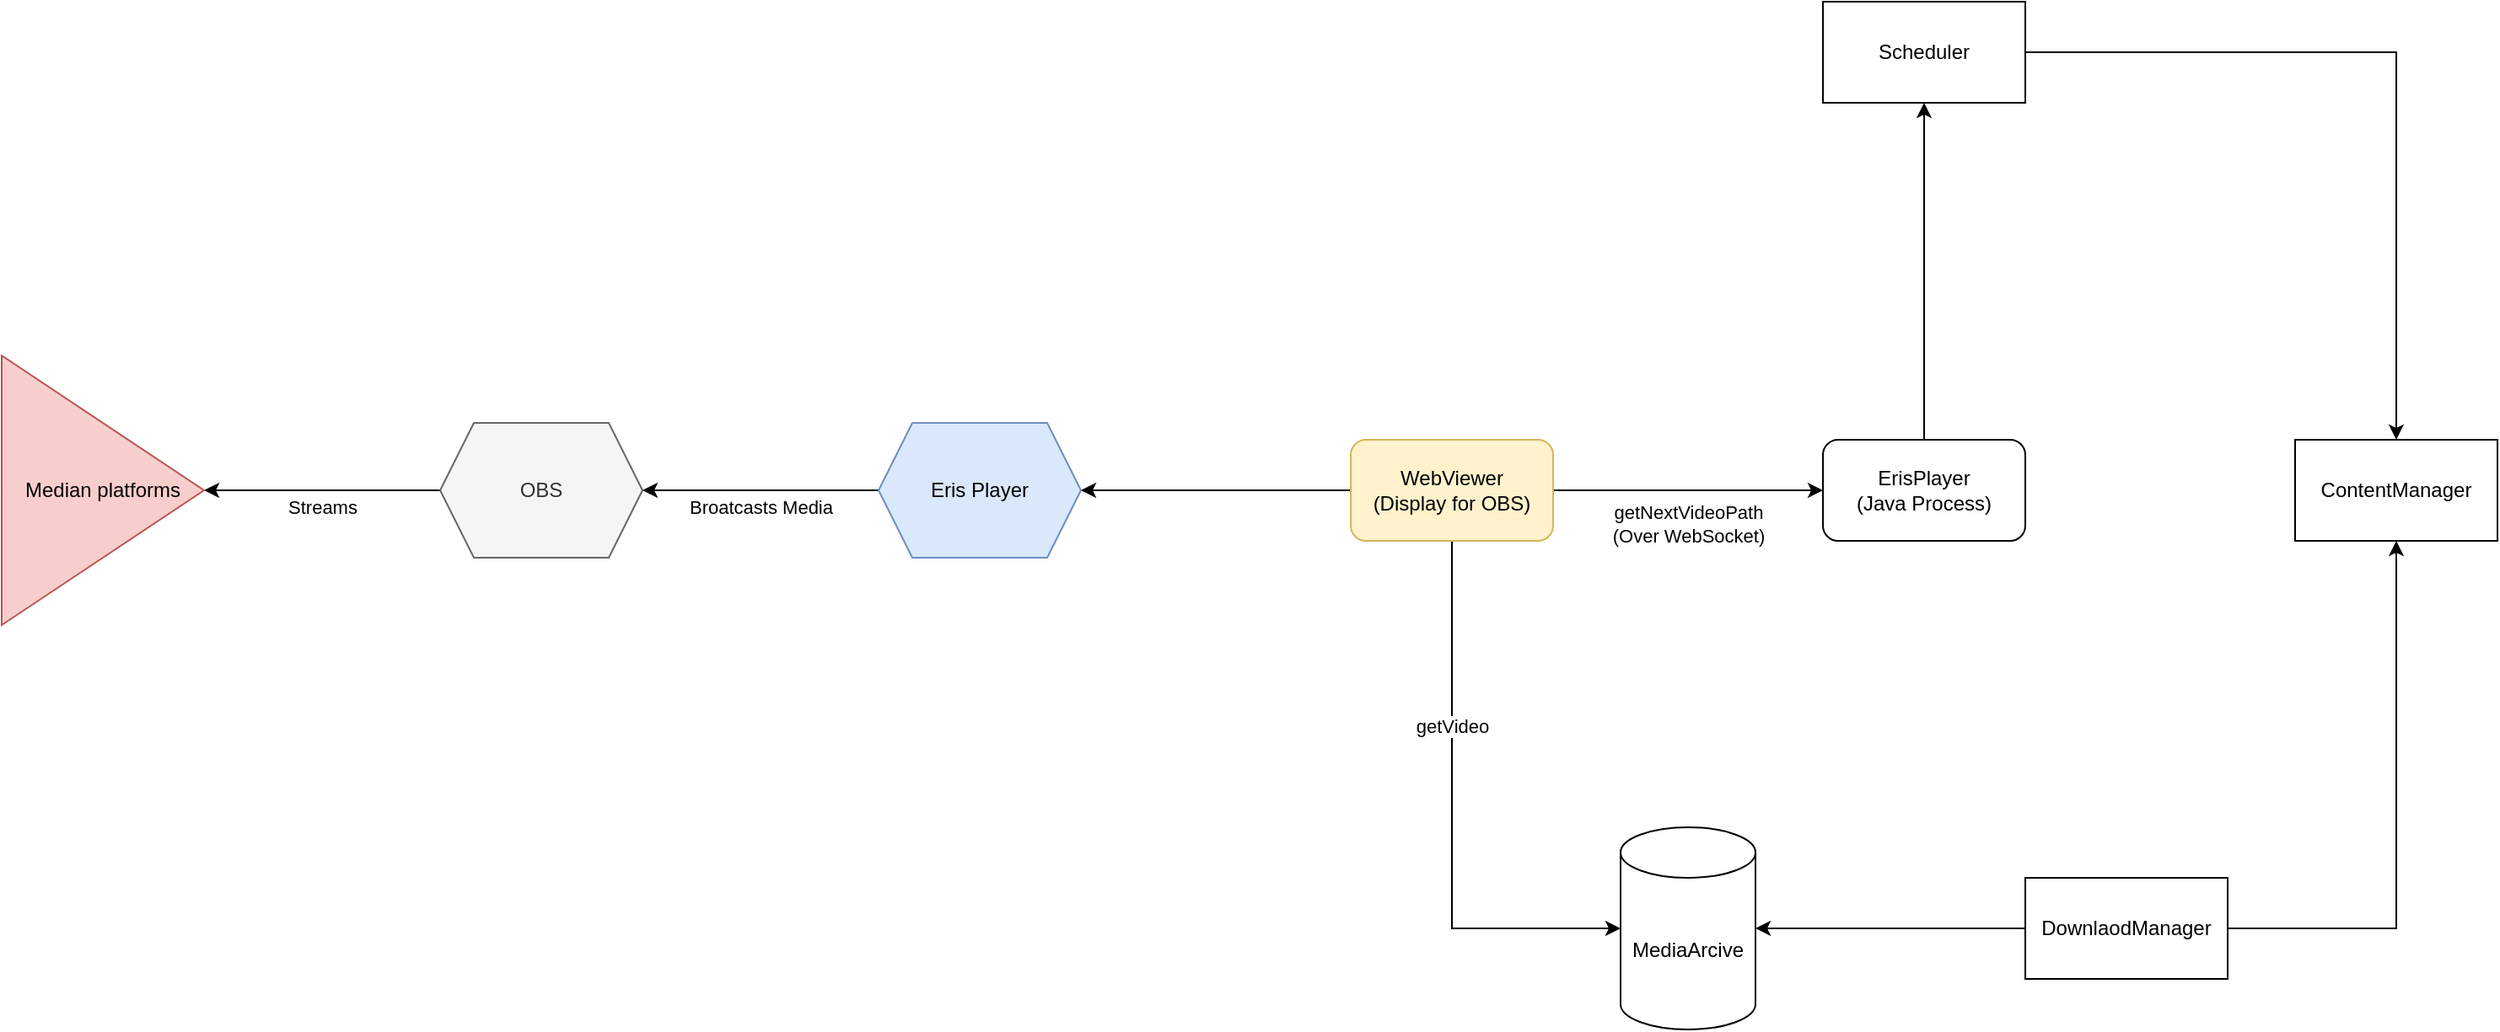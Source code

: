 <mxfile version="20.2.8" type="device" pages="3"><diagram id="L34mK2RONVM2VDiZSt5P" name="Overview"><mxGraphModel dx="1235" dy="1225" grid="1" gridSize="10" guides="1" tooltips="1" connect="1" arrows="1" fold="1" page="1" pageScale="1" pageWidth="827" pageHeight="1169" math="0" shadow="0"><root><mxCell id="0"/><mxCell id="1" parent="0"/><mxCell id="_OEgGn-6Jv3ok36st7gN-50" value="Streams" style="edgeStyle=orthogonalEdgeStyle;rounded=0;orthogonalLoop=1;jettySize=auto;html=1;" parent="1" source="_OEgGn-6Jv3ok36st7gN-51" target="_OEgGn-6Jv3ok36st7gN-52" edge="1"><mxGeometry y="10" relative="1" as="geometry"><mxPoint as="offset"/></mxGeometry></mxCell><mxCell id="_OEgGn-6Jv3ok36st7gN-51" value="OBS" style="shape=hexagon;perimeter=hexagonPerimeter2;whiteSpace=wrap;html=1;fixedSize=1;fillColor=#f5f5f5;fontColor=#333333;strokeColor=#666666;" parent="1" vertex="1"><mxGeometry x="1180" y="560" width="120" height="80" as="geometry"/></mxCell><mxCell id="_OEgGn-6Jv3ok36st7gN-52" value="Median platforms" style="triangle;whiteSpace=wrap;html=1;fillColor=#f8cecc;strokeColor=#b85450;" parent="1" vertex="1"><mxGeometry x="920" y="520" width="120" height="160" as="geometry"/></mxCell><mxCell id="_OEgGn-6Jv3ok36st7gN-53" value="Broatcasts Media" style="edgeStyle=orthogonalEdgeStyle;rounded=0;orthogonalLoop=1;jettySize=auto;html=1;entryX=1;entryY=0.5;entryDx=0;entryDy=0;" parent="1" source="_OEgGn-6Jv3ok36st7gN-54" target="_OEgGn-6Jv3ok36st7gN-51" edge="1"><mxGeometry y="10" relative="1" as="geometry"><mxPoint as="offset"/></mxGeometry></mxCell><mxCell id="_OEgGn-6Jv3ok36st7gN-54" value="Eris Player" style="shape=hexagon;perimeter=hexagonPerimeter2;whiteSpace=wrap;html=1;fixedSize=1;fillColor=#dae8fc;strokeColor=#6c8ebf;" parent="1" vertex="1"><mxGeometry x="1440" y="560" width="120" height="80" as="geometry"/></mxCell><mxCell id="_OEgGn-6Jv3ok36st7gN-56" value="MediaArcive&lt;br&gt;" style="shape=cylinder3;whiteSpace=wrap;html=1;boundedLbl=1;backgroundOutline=1;size=15;" parent="1" vertex="1"><mxGeometry x="1880" y="800" width="80" height="120" as="geometry"/></mxCell><mxCell id="SpppoqJgb2ciMyXP4dwF-7" style="edgeStyle=orthogonalEdgeStyle;rounded=0;orthogonalLoop=1;jettySize=auto;html=1;entryX=1;entryY=0.5;entryDx=0;entryDy=0;entryPerimeter=0;" parent="1" source="_OEgGn-6Jv3ok36st7gN-63" target="_OEgGn-6Jv3ok36st7gN-56" edge="1"><mxGeometry relative="1" as="geometry"/></mxCell><mxCell id="SpppoqJgb2ciMyXP4dwF-14" style="edgeStyle=orthogonalEdgeStyle;rounded=0;orthogonalLoop=1;jettySize=auto;html=1;entryX=0.5;entryY=1;entryDx=0;entryDy=0;" parent="1" source="_OEgGn-6Jv3ok36st7gN-63" target="SpppoqJgb2ciMyXP4dwF-11" edge="1"><mxGeometry relative="1" as="geometry"/></mxCell><mxCell id="_OEgGn-6Jv3ok36st7gN-63" value="DownlaodManager" style="rounded=0;whiteSpace=wrap;html=1;" parent="1" vertex="1"><mxGeometry x="2120" y="830" width="120" height="60" as="geometry"/></mxCell><mxCell id="SpppoqJgb2ciMyXP4dwF-2" style="edgeStyle=orthogonalEdgeStyle;rounded=0;orthogonalLoop=1;jettySize=auto;html=1;entryX=1;entryY=0.5;entryDx=0;entryDy=0;" parent="1" source="SpppoqJgb2ciMyXP4dwF-1" target="_OEgGn-6Jv3ok36st7gN-54" edge="1"><mxGeometry relative="1" as="geometry"/></mxCell><mxCell id="SpppoqJgb2ciMyXP4dwF-5" value="getNextVideoPath&lt;br&gt;(Over WebSocket)" style="edgeStyle=orthogonalEdgeStyle;rounded=0;orthogonalLoop=1;jettySize=auto;html=1;entryX=0;entryY=0.5;entryDx=0;entryDy=0;" parent="1" source="SpppoqJgb2ciMyXP4dwF-1" target="SpppoqJgb2ciMyXP4dwF-4" edge="1"><mxGeometry y="-20" relative="1" as="geometry"><mxPoint as="offset"/></mxGeometry></mxCell><mxCell id="SpppoqJgb2ciMyXP4dwF-6" value="getVideo" style="edgeStyle=orthogonalEdgeStyle;rounded=0;orthogonalLoop=1;jettySize=auto;html=1;entryX=0;entryY=0.5;entryDx=0;entryDy=0;entryPerimeter=0;exitX=0.5;exitY=1;exitDx=0;exitDy=0;" parent="1" source="SpppoqJgb2ciMyXP4dwF-1" target="_OEgGn-6Jv3ok36st7gN-56" edge="1"><mxGeometry x="-0.333" relative="1" as="geometry"><mxPoint as="offset"/></mxGeometry></mxCell><mxCell id="SpppoqJgb2ciMyXP4dwF-1" value="WebViewer&lt;br&gt;(Display for OBS)" style="rounded=1;whiteSpace=wrap;html=1;fillColor=#fff2cc;strokeColor=#d6b656;" parent="1" vertex="1"><mxGeometry x="1720" y="570" width="120" height="60" as="geometry"/></mxCell><mxCell id="SpppoqJgb2ciMyXP4dwF-10" style="edgeStyle=orthogonalEdgeStyle;rounded=0;orthogonalLoop=1;jettySize=auto;html=1;entryX=0.5;entryY=1;entryDx=0;entryDy=0;" parent="1" source="SpppoqJgb2ciMyXP4dwF-4" target="SpppoqJgb2ciMyXP4dwF-8" edge="1"><mxGeometry relative="1" as="geometry"/></mxCell><mxCell id="SpppoqJgb2ciMyXP4dwF-4" value="ErisPlayer&lt;br&gt;(Java Process)" style="rounded=1;whiteSpace=wrap;html=1;" parent="1" vertex="1"><mxGeometry x="2000" y="570" width="120" height="60" as="geometry"/></mxCell><mxCell id="SpppoqJgb2ciMyXP4dwF-12" style="edgeStyle=orthogonalEdgeStyle;rounded=0;orthogonalLoop=1;jettySize=auto;html=1;entryX=0.5;entryY=0;entryDx=0;entryDy=0;" parent="1" source="SpppoqJgb2ciMyXP4dwF-8" target="SpppoqJgb2ciMyXP4dwF-11" edge="1"><mxGeometry relative="1" as="geometry"/></mxCell><mxCell id="SpppoqJgb2ciMyXP4dwF-8" value="Scheduler" style="rounded=0;whiteSpace=wrap;html=1;" parent="1" vertex="1"><mxGeometry x="2000" y="310" width="120" height="60" as="geometry"/></mxCell><mxCell id="SpppoqJgb2ciMyXP4dwF-11" value="ContentManager" style="rounded=0;whiteSpace=wrap;html=1;" parent="1" vertex="1"><mxGeometry x="2280" y="570" width="120" height="60" as="geometry"/></mxCell></root></mxGraphModel></diagram><diagram id="kPl13kCxxOpzF5y1mN5z" name="Java"><mxGraphModel dx="1964" dy="1167" grid="1" gridSize="10" guides="1" tooltips="1" connect="1" arrows="1" fold="1" page="1" pageScale="1" pageWidth="827" pageHeight="1169" math="0" shadow="0"><root><mxCell id="0"/><mxCell id="1" parent="0"/><mxCell id="AJwW076iSD0C_XbwkOTs-31" style="edgeStyle=orthogonalEdgeStyle;rounded=0;orthogonalLoop=1;jettySize=auto;html=1;" edge="1" parent="1" source="AJwW076iSD0C_XbwkOTs-1" target="AJwW076iSD0C_XbwkOTs-2"><mxGeometry relative="1" as="geometry"/></mxCell><mxCell id="AJwW076iSD0C_XbwkOTs-1" value="DownlaodManager" style="rounded=1;whiteSpace=wrap;html=1;" vertex="1" parent="1"><mxGeometry x="1460" y="470" width="120" height="60" as="geometry"/></mxCell><mxCell id="AJwW076iSD0C_XbwkOTs-35" style="edgeStyle=orthogonalEdgeStyle;rounded=0;orthogonalLoop=1;jettySize=auto;html=1;" edge="1" parent="1" source="AJwW076iSD0C_XbwkOTs-2" target="AJwW076iSD0C_XbwkOTs-34"><mxGeometry relative="1" as="geometry"/></mxCell><mxCell id="AJwW076iSD0C_XbwkOTs-2" value="&lt;br&gt;downLoadNewVideos&lt;br&gt;(Channel)" style="ellipse;whiteSpace=wrap;html=1;" vertex="1" parent="1"><mxGeometry x="1440" y="597" width="160" height="60" as="geometry"/></mxCell><mxCell id="AJwW076iSD0C_XbwkOTs-15" style="edgeStyle=orthogonalEdgeStyle;rounded=0;orthogonalLoop=1;jettySize=auto;html=1;entryX=0;entryY=0.5;entryDx=0;entryDy=0;" edge="1" parent="1" source="AJwW076iSD0C_XbwkOTs-6" target="AJwW076iSD0C_XbwkOTs-12"><mxGeometry relative="1" as="geometry"/></mxCell><mxCell id="AJwW076iSD0C_XbwkOTs-16" style="edgeStyle=orthogonalEdgeStyle;rounded=0;orthogonalLoop=1;jettySize=auto;html=1;entryX=0;entryY=0.5;entryDx=0;entryDy=0;" edge="1" parent="1" source="AJwW076iSD0C_XbwkOTs-6" target="AJwW076iSD0C_XbwkOTs-13"><mxGeometry relative="1" as="geometry"/></mxCell><mxCell id="AJwW076iSD0C_XbwkOTs-17" style="edgeStyle=orthogonalEdgeStyle;rounded=0;orthogonalLoop=1;jettySize=auto;html=1;entryX=0;entryY=0.5;entryDx=0;entryDy=0;" edge="1" parent="1" source="AJwW076iSD0C_XbwkOTs-6" target="AJwW076iSD0C_XbwkOTs-14"><mxGeometry relative="1" as="geometry"/></mxCell><mxCell id="AJwW076iSD0C_XbwkOTs-19" style="edgeStyle=orthogonalEdgeStyle;rounded=0;orthogonalLoop=1;jettySize=auto;html=1;entryX=0;entryY=0.5;entryDx=0;entryDy=0;" edge="1" parent="1" source="AJwW076iSD0C_XbwkOTs-6" target="AJwW076iSD0C_XbwkOTs-18"><mxGeometry relative="1" as="geometry"/></mxCell><mxCell id="AJwW076iSD0C_XbwkOTs-23" style="edgeStyle=orthogonalEdgeStyle;rounded=0;orthogonalLoop=1;jettySize=auto;html=1;startArrow=none;" edge="1" parent="1" source="AJwW076iSD0C_XbwkOTs-18" target="AJwW076iSD0C_XbwkOTs-20"><mxGeometry relative="1" as="geometry"/></mxCell><mxCell id="AJwW076iSD0C_XbwkOTs-25" style="edgeStyle=orthogonalEdgeStyle;rounded=0;orthogonalLoop=1;jettySize=auto;html=1;entryX=0;entryY=0.5;entryDx=0;entryDy=0;" edge="1" parent="1" source="AJwW076iSD0C_XbwkOTs-6" target="AJwW076iSD0C_XbwkOTs-24"><mxGeometry relative="1" as="geometry"/></mxCell><mxCell id="AJwW076iSD0C_XbwkOTs-27" style="edgeStyle=orthogonalEdgeStyle;rounded=0;orthogonalLoop=1;jettySize=auto;html=1;entryX=0;entryY=0.5;entryDx=0;entryDy=0;" edge="1" parent="1" source="AJwW076iSD0C_XbwkOTs-6" target="AJwW076iSD0C_XbwkOTs-26"><mxGeometry relative="1" as="geometry"/></mxCell><mxCell id="AJwW076iSD0C_XbwkOTs-28" style="edgeStyle=orthogonalEdgeStyle;rounded=0;orthogonalLoop=1;jettySize=auto;html=1;entryX=1;entryY=0.5;entryDx=0;entryDy=0;exitX=1;exitY=0.5;exitDx=0;exitDy=0;" edge="1" parent="1" source="AJwW076iSD0C_XbwkOTs-6" target="AJwW076iSD0C_XbwkOTs-7"><mxGeometry relative="1" as="geometry"/></mxCell><mxCell id="AJwW076iSD0C_XbwkOTs-29" style="edgeStyle=orthogonalEdgeStyle;rounded=0;orthogonalLoop=1;jettySize=auto;html=1;entryX=1;entryY=0.5;entryDx=0;entryDy=0;exitX=1;exitY=0.5;exitDx=0;exitDy=0;" edge="1" parent="1" source="AJwW076iSD0C_XbwkOTs-6" target="AJwW076iSD0C_XbwkOTs-9"><mxGeometry relative="1" as="geometry"/></mxCell><mxCell id="AJwW076iSD0C_XbwkOTs-6" value="ContentManager" style="rounded=1;whiteSpace=wrap;html=1;" vertex="1" parent="1"><mxGeometry x="920" y="555" width="120" height="60" as="geometry"/></mxCell><mxCell id="AJwW076iSD0C_XbwkOTs-7" value="loadContent" style="ellipse;whiteSpace=wrap;html=1;" vertex="1" parent="1"><mxGeometry x="900" y="670" width="160" height="60" as="geometry"/></mxCell><mxCell id="AJwW076iSD0C_XbwkOTs-9" value="SaveContent" style="ellipse;whiteSpace=wrap;html=1;" vertex="1" parent="1"><mxGeometry x="900" y="750" width="160" height="60" as="geometry"/></mxCell><mxCell id="AJwW076iSD0C_XbwkOTs-12" value="add/edit/remove&lt;br&gt;Channel" style="ellipse;whiteSpace=wrap;html=1;" vertex="1" parent="1"><mxGeometry x="1200" y="310" width="160" height="60" as="geometry"/></mxCell><mxCell id="AJwW076iSD0C_XbwkOTs-13" value="add/edit/remove&lt;br&gt;Video" style="ellipse;whiteSpace=wrap;html=1;" vertex="1" parent="1"><mxGeometry x="1200" y="397" width="160" height="60" as="geometry"/></mxCell><mxCell id="AJwW076iSD0C_XbwkOTs-14" value="getLastUnpublishedVideo" style="ellipse;whiteSpace=wrap;html=1;" vertex="1" parent="1"><mxGeometry x="1200" y="477" width="160" height="60" as="geometry"/></mxCell><mxCell id="AJwW076iSD0C_XbwkOTs-21" style="edgeStyle=orthogonalEdgeStyle;rounded=0;orthogonalLoop=1;jettySize=auto;html=1;" edge="1" parent="1" source="AJwW076iSD0C_XbwkOTs-18" target="AJwW076iSD0C_XbwkOTs-20"><mxGeometry relative="1" as="geometry"/></mxCell><mxCell id="AJwW076iSD0C_XbwkOTs-22" style="edgeStyle=orthogonalEdgeStyle;rounded=0;orthogonalLoop=1;jettySize=auto;html=1;entryX=0;entryY=0.5;entryDx=0;entryDy=0;" edge="1" parent="1" source="AJwW076iSD0C_XbwkOTs-20" target="AJwW076iSD0C_XbwkOTs-2"><mxGeometry relative="1" as="geometry"/></mxCell><mxCell id="AJwW076iSD0C_XbwkOTs-20" value="updateChannel" style="ellipse;whiteSpace=wrap;html=1;" vertex="1" parent="1"><mxGeometry x="1200" y="637" width="160" height="60" as="geometry"/></mxCell><mxCell id="AJwW076iSD0C_XbwkOTs-36" style="edgeStyle=orthogonalEdgeStyle;rounded=0;orthogonalLoop=1;jettySize=auto;html=1;" edge="1" parent="1" source="AJwW076iSD0C_XbwkOTs-24" target="AJwW076iSD0C_XbwkOTs-34"><mxGeometry relative="1" as="geometry"/></mxCell><mxCell id="AJwW076iSD0C_XbwkOTs-38" style="edgeStyle=orthogonalEdgeStyle;rounded=0;orthogonalLoop=1;jettySize=auto;html=1;entryX=0.5;entryY=0;entryDx=0;entryDy=0;entryPerimeter=0;" edge="1" parent="1" source="AJwW076iSD0C_XbwkOTs-24" target="AJwW076iSD0C_XbwkOTs-37"><mxGeometry relative="1" as="geometry"/></mxCell><mxCell id="AJwW076iSD0C_XbwkOTs-24" value="processVideos" style="ellipse;whiteSpace=wrap;html=1;" vertex="1" parent="1"><mxGeometry x="1200" y="717" width="160" height="60" as="geometry"/></mxCell><mxCell id="AJwW076iSD0C_XbwkOTs-26" value="list&lt;br&gt;Channels/Videos/Content" style="ellipse;whiteSpace=wrap;html=1;" vertex="1" parent="1"><mxGeometry x="1200" y="792" width="160" height="60" as="geometry"/></mxCell><mxCell id="AJwW076iSD0C_XbwkOTs-41" style="edgeStyle=orthogonalEdgeStyle;rounded=0;orthogonalLoop=1;jettySize=auto;html=1;entryX=0.5;entryY=0;entryDx=0;entryDy=0;" edge="1" parent="1" source="AJwW076iSD0C_XbwkOTs-32" target="AJwW076iSD0C_XbwkOTs-6"><mxGeometry relative="1" as="geometry"/></mxCell><mxCell id="AJwW076iSD0C_XbwkOTs-32" value="Scheduler" style="rounded=1;whiteSpace=wrap;html=1;" vertex="1" parent="1"><mxGeometry x="600" y="270" width="120" height="60" as="geometry"/></mxCell><mxCell id="AJwW076iSD0C_XbwkOTs-18" value="updateChannels" style="ellipse;whiteSpace=wrap;html=1;" vertex="1" parent="1"><mxGeometry x="1200" y="555" width="160" height="60" as="geometry"/></mxCell><mxCell id="AJwW076iSD0C_XbwkOTs-33" value="" style="edgeStyle=orthogonalEdgeStyle;rounded=0;orthogonalLoop=1;jettySize=auto;html=1;endArrow=none;" edge="1" parent="1" source="AJwW076iSD0C_XbwkOTs-6" target="AJwW076iSD0C_XbwkOTs-18"><mxGeometry relative="1" as="geometry"><mxPoint x="1040" y="585.0" as="sourcePoint"/><mxPoint x="1290.0" y="637" as="targetPoint"/></mxGeometry></mxCell><mxCell id="AJwW076iSD0C_XbwkOTs-34" value="tmp" style="shape=cylinder3;whiteSpace=wrap;html=1;boundedLbl=1;backgroundOutline=1;size=15;" vertex="1" parent="1"><mxGeometry x="1490" y="707" width="60" height="80" as="geometry"/></mxCell><mxCell id="AJwW076iSD0C_XbwkOTs-37" value="Archive" style="shape=cylinder3;whiteSpace=wrap;html=1;boundedLbl=1;backgroundOutline=1;size=15;" vertex="1" parent="1"><mxGeometry x="1400" y="870" width="80" height="100" as="geometry"/></mxCell><mxCell id="AJwW076iSD0C_XbwkOTs-43" value="updateContent()" style="edgeStyle=orthogonalEdgeStyle;rounded=0;orthogonalLoop=1;jettySize=auto;html=1;entryX=0;entryY=0.5;entryDx=0;entryDy=0;" edge="1" parent="1" source="AJwW076iSD0C_XbwkOTs-39" target="AJwW076iSD0C_XbwkOTs-6"><mxGeometry relative="1" as="geometry"/></mxCell><mxCell id="AJwW076iSD0C_XbwkOTs-45" value="start()" style="edgeStyle=orthogonalEdgeStyle;rounded=0;orthogonalLoop=1;jettySize=auto;html=1;" edge="1" parent="1" source="AJwW076iSD0C_XbwkOTs-39" target="AJwW076iSD0C_XbwkOTs-40"><mxGeometry relative="1" as="geometry"/></mxCell><mxCell id="AJwW076iSD0C_XbwkOTs-39" value="ErisPlayer" style="rounded=1;whiteSpace=wrap;html=1;" vertex="1" parent="1"><mxGeometry x="380" y="555" width="120" height="60" as="geometry"/></mxCell><mxCell id="AJwW076iSD0C_XbwkOTs-44" value="getContent()" style="edgeStyle=orthogonalEdgeStyle;rounded=0;orthogonalLoop=1;jettySize=auto;html=1;entryX=0;entryY=0.5;entryDx=0;entryDy=0;" edge="1" parent="1" source="AJwW076iSD0C_XbwkOTs-40" target="AJwW076iSD0C_XbwkOTs-32"><mxGeometry relative="1" as="geometry"/></mxCell><mxCell id="7j50DDU_qpYhxuRcdnI2-2" style="edgeStyle=orthogonalEdgeStyle;rounded=0;orthogonalLoop=1;jettySize=auto;html=1;" edge="1" parent="1" source="AJwW076iSD0C_XbwkOTs-40" target="7j50DDU_qpYhxuRcdnI2-1"><mxGeometry relative="1" as="geometry"/></mxCell><mxCell id="AJwW076iSD0C_XbwkOTs-40" value="SocketServer" style="rounded=1;whiteSpace=wrap;html=1;" vertex="1" parent="1"><mxGeometry x="120" y="270" width="120" height="60" as="geometry"/></mxCell><mxCell id="AJwW076iSD0C_XbwkOTs-47" style="edgeStyle=orthogonalEdgeStyle;rounded=0;orthogonalLoop=1;jettySize=auto;html=1;entryX=0.5;entryY=1;entryDx=0;entryDy=0;" edge="1" parent="1" source="AJwW076iSD0C_XbwkOTs-46" target="AJwW076iSD0C_XbwkOTs-6"><mxGeometry relative="1" as="geometry"><Array as="points"><mxPoint x="700" y="822"/><mxPoint x="700" y="640"/><mxPoint x="980" y="640"/></Array></mxGeometry></mxCell><mxCell id="AJwW076iSD0C_XbwkOTs-46" value="ErisDataEditor" style="rounded=1;whiteSpace=wrap;html=1;" vertex="1" parent="1"><mxGeometry x="380" y="792" width="120" height="60" as="geometry"/></mxCell><mxCell id="7j50DDU_qpYhxuRcdnI2-1" value="" style="ellipse;shape=cloud;whiteSpace=wrap;html=1;" vertex="1" parent="1"><mxGeometry x="120" y="80" width="120" height="80" as="geometry"/></mxCell></root></mxGraphModel></diagram><diagram id="unge8YBGprxxNXrkMIBS" name="Webpage"><mxGraphModel dx="2062" dy="1225" grid="1" gridSize="10" guides="1" tooltips="1" connect="1" arrows="1" fold="1" page="1" pageScale="1" pageWidth="827" pageHeight="1169" math="0" shadow="0"><root><mxCell id="0"/><mxCell id="1" parent="0"/><mxCell id="Py_FF3-HFaCNj6iU-FYN-7" style="edgeStyle=orthogonalEdgeStyle;rounded=0;orthogonalLoop=1;jettySize=auto;html=1;entryX=0.5;entryY=1;entryDx=0;entryDy=0;" edge="1" parent="1" source="Py_FF3-HFaCNj6iU-FYN-1" target="Py_FF3-HFaCNj6iU-FYN-2"><mxGeometry relative="1" as="geometry"/></mxCell><mxCell id="Py_FF3-HFaCNj6iU-FYN-1" value="HTML/VIEW" style="rounded=1;whiteSpace=wrap;html=1;" vertex="1" parent="1"><mxGeometry x="120" y="550" width="120" height="60" as="geometry"/></mxCell><mxCell id="Py_FF3-HFaCNj6iU-FYN-8" style="edgeStyle=orthogonalEdgeStyle;rounded=0;orthogonalLoop=1;jettySize=auto;html=1;" edge="1" parent="1" source="Py_FF3-HFaCNj6iU-FYN-2" target="Py_FF3-HFaCNj6iU-FYN-4"><mxGeometry relative="1" as="geometry"/></mxCell><mxCell id="Py_FF3-HFaCNj6iU-FYN-2" value="WebSocket" style="rounded=0;whiteSpace=wrap;html=1;" vertex="1" parent="1"><mxGeometry x="480" y="390" width="120" height="60" as="geometry"/></mxCell><mxCell id="Py_FF3-HFaCNj6iU-FYN-4" value="" style="ellipse;shape=cloud;whiteSpace=wrap;html=1;" vertex="1" parent="1"><mxGeometry x="480" y="240" width="120" height="80" as="geometry"/></mxCell><mxCell id="Py_FF3-HFaCNj6iU-FYN-6" value="LiveStream?" style="rounded=0;whiteSpace=wrap;html=1;" vertex="1" parent="1"><mxGeometry x="480" y="750" width="120" height="60" as="geometry"/></mxCell></root></mxGraphModel></diagram></mxfile>